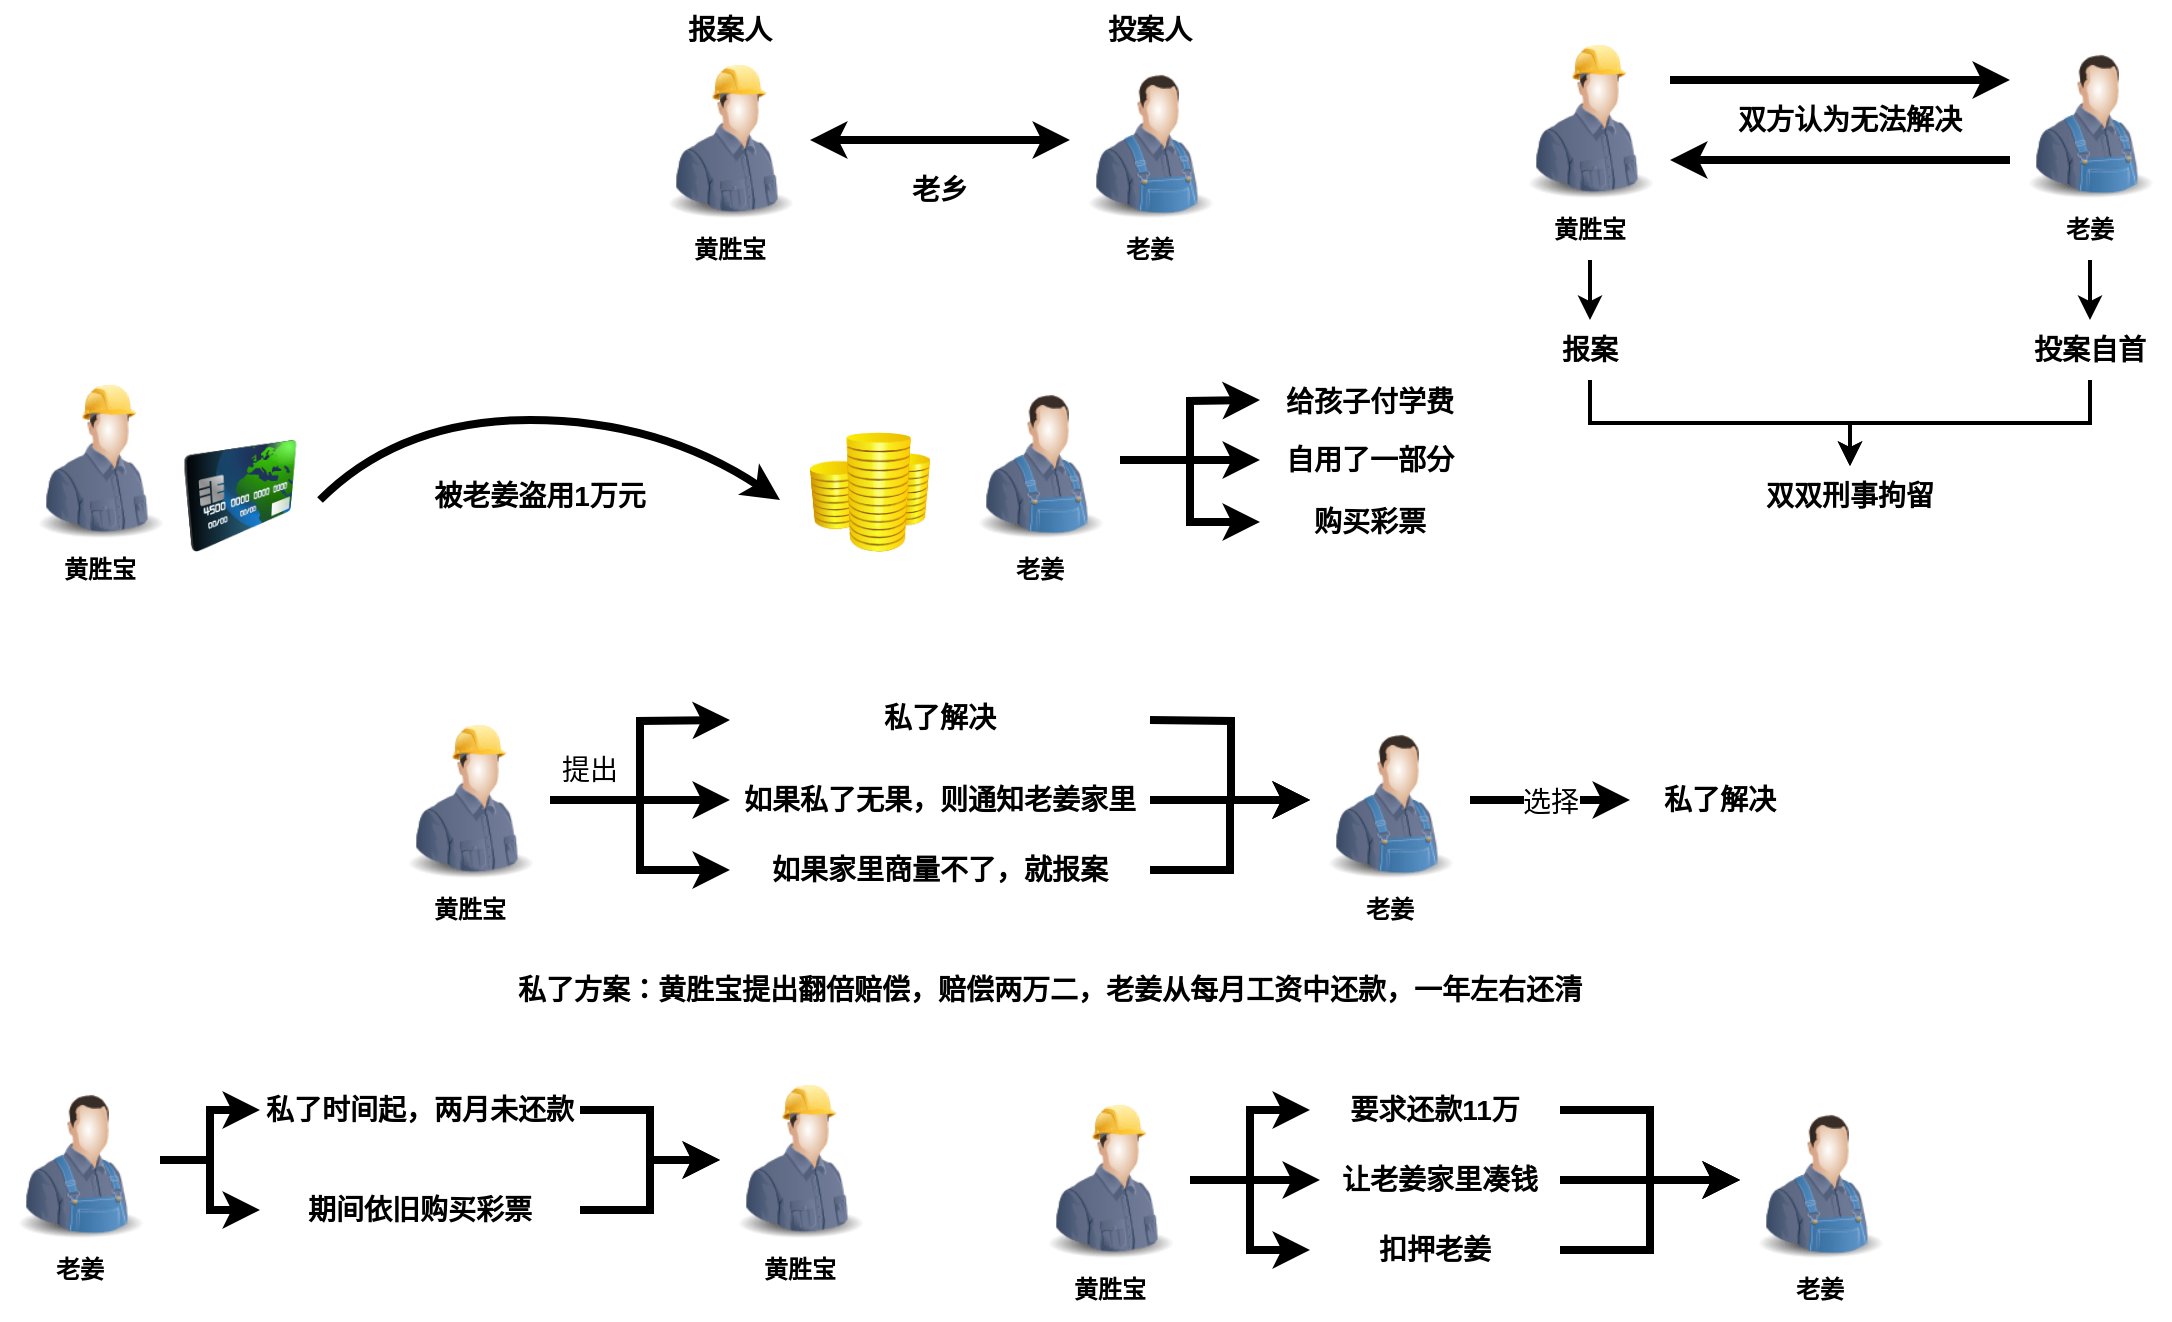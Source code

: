 <mxfile version="16.6.6" type="github">
  <diagram id="l8hXMBHkgcEJcSW0mbfh" name="Page-1">
    <mxGraphModel dx="1209" dy="674" grid="1" gridSize="10" guides="1" tooltips="1" connect="1" arrows="1" fold="1" page="1" pageScale="1" pageWidth="1169" pageHeight="827" math="0" shadow="0">
      <root>
        <mxCell id="0" />
        <mxCell id="1" parent="0" />
        <mxCell id="5A9_0jNDjgK6yw7EoS0J-35" style="edgeStyle=orthogonalEdgeStyle;rounded=0;orthogonalLoop=1;jettySize=auto;html=1;exitX=1;exitY=0.5;exitDx=0;exitDy=0;fontSize=14;startArrow=classic;startFill=1;endArrow=classic;endFill=1;strokeWidth=4;" edge="1" parent="1" source="5A9_0jNDjgK6yw7EoS0J-4" target="5A9_0jNDjgK6yw7EoS0J-5">
          <mxGeometry relative="1" as="geometry" />
        </mxCell>
        <mxCell id="5A9_0jNDjgK6yw7EoS0J-4" value="" style="image;html=1;image=img/lib/clip_art/people/Construction_Worker_Man_128x128.png" vertex="1" parent="1">
          <mxGeometry x="350" y="40" width="80" height="80" as="geometry" />
        </mxCell>
        <mxCell id="5A9_0jNDjgK6yw7EoS0J-5" value="" style="image;html=1;image=img/lib/clip_art/people/Farmer_Man_128x128.png" vertex="1" parent="1">
          <mxGeometry x="560" y="40" width="80" height="80" as="geometry" />
        </mxCell>
        <mxCell id="5A9_0jNDjgK6yw7EoS0J-6" value="&lt;b&gt;黄胜宝&lt;/b&gt;" style="text;html=1;strokeColor=none;fillColor=none;align=center;verticalAlign=middle;whiteSpace=wrap;rounded=0;" vertex="1" parent="1">
          <mxGeometry x="360" y="120" width="60" height="30" as="geometry" />
        </mxCell>
        <mxCell id="5A9_0jNDjgK6yw7EoS0J-7" value="&lt;b&gt;老姜&lt;/b&gt;" style="text;html=1;strokeColor=none;fillColor=none;align=center;verticalAlign=middle;whiteSpace=wrap;rounded=0;" vertex="1" parent="1">
          <mxGeometry x="570" y="120" width="60" height="30" as="geometry" />
        </mxCell>
        <mxCell id="5A9_0jNDjgK6yw7EoS0J-8" value="&lt;b&gt;&lt;font style=&quot;font-size: 14px&quot;&gt;报案人&lt;/font&gt;&lt;/b&gt;" style="text;html=1;strokeColor=none;fillColor=none;align=center;verticalAlign=middle;whiteSpace=wrap;rounded=0;" vertex="1" parent="1">
          <mxGeometry x="360" y="10" width="60" height="30" as="geometry" />
        </mxCell>
        <mxCell id="5A9_0jNDjgK6yw7EoS0J-9" value="&lt;b&gt;&lt;font style=&quot;font-size: 14px&quot;&gt;投案人&lt;/font&gt;&lt;/b&gt;" style="text;html=1;strokeColor=none;fillColor=none;align=center;verticalAlign=middle;whiteSpace=wrap;rounded=0;" vertex="1" parent="1">
          <mxGeometry x="570" y="10" width="60" height="30" as="geometry" />
        </mxCell>
        <mxCell id="5A9_0jNDjgK6yw7EoS0J-10" value="" style="image;html=1;image=img/lib/clip_art/people/Construction_Worker_Man_128x128.png" vertex="1" parent="1">
          <mxGeometry x="35" y="200" width="80" height="80" as="geometry" />
        </mxCell>
        <mxCell id="5A9_0jNDjgK6yw7EoS0J-42" style="edgeStyle=orthogonalEdgeStyle;rounded=0;orthogonalLoop=1;jettySize=auto;html=1;exitX=1;exitY=0.5;exitDx=0;exitDy=0;fontSize=14;startArrow=none;startFill=0;endArrow=classic;endFill=1;strokeWidth=4;" edge="1" parent="1" source="5A9_0jNDjgK6yw7EoS0J-11">
          <mxGeometry relative="1" as="geometry">
            <mxPoint x="655" y="210" as="targetPoint" />
          </mxGeometry>
        </mxCell>
        <mxCell id="5A9_0jNDjgK6yw7EoS0J-44" style="edgeStyle=orthogonalEdgeStyle;rounded=0;orthogonalLoop=1;jettySize=auto;html=1;exitX=1;exitY=0.5;exitDx=0;exitDy=0;fontSize=14;startArrow=none;startFill=0;endArrow=classic;endFill=1;strokeWidth=4;" edge="1" parent="1" source="5A9_0jNDjgK6yw7EoS0J-11">
          <mxGeometry relative="1" as="geometry">
            <mxPoint x="655" y="240" as="targetPoint" />
          </mxGeometry>
        </mxCell>
        <mxCell id="5A9_0jNDjgK6yw7EoS0J-47" style="edgeStyle=orthogonalEdgeStyle;rounded=0;orthogonalLoop=1;jettySize=auto;html=1;exitX=1;exitY=0.5;exitDx=0;exitDy=0;entryX=0;entryY=0.5;entryDx=0;entryDy=0;fontSize=14;startArrow=none;startFill=0;endArrow=classic;endFill=1;strokeWidth=4;" edge="1" parent="1" source="5A9_0jNDjgK6yw7EoS0J-11" target="5A9_0jNDjgK6yw7EoS0J-46">
          <mxGeometry relative="1" as="geometry" />
        </mxCell>
        <mxCell id="5A9_0jNDjgK6yw7EoS0J-11" value="" style="image;html=1;image=img/lib/clip_art/people/Farmer_Man_128x128.png" vertex="1" parent="1">
          <mxGeometry x="505" y="200" width="80" height="80" as="geometry" />
        </mxCell>
        <mxCell id="5A9_0jNDjgK6yw7EoS0J-12" value="&lt;b&gt;黄胜宝&lt;/b&gt;" style="text;html=1;strokeColor=none;fillColor=none;align=center;verticalAlign=middle;whiteSpace=wrap;rounded=0;" vertex="1" parent="1">
          <mxGeometry x="45" y="280" width="60" height="30" as="geometry" />
        </mxCell>
        <mxCell id="5A9_0jNDjgK6yw7EoS0J-13" value="&lt;b&gt;老姜&lt;/b&gt;" style="text;html=1;strokeColor=none;fillColor=none;align=center;verticalAlign=middle;whiteSpace=wrap;rounded=0;" vertex="1" parent="1">
          <mxGeometry x="515" y="280" width="60" height="30" as="geometry" />
        </mxCell>
        <mxCell id="5A9_0jNDjgK6yw7EoS0J-14" value="" style="image;html=1;image=img/lib/clip_art/finance/Credit_Card_128x128.png;fontSize=14;" vertex="1" parent="1">
          <mxGeometry x="105" y="230" width="80" height="56" as="geometry" />
        </mxCell>
        <mxCell id="5A9_0jNDjgK6yw7EoS0J-15" value="" style="image;html=1;image=img/lib/clip_art/finance/Coins_128x128.png;fontSize=14;" vertex="1" parent="1">
          <mxGeometry x="425" y="226" width="70" height="60" as="geometry" />
        </mxCell>
        <mxCell id="5A9_0jNDjgK6yw7EoS0J-17" value="" style="curved=1;endArrow=classic;html=1;rounded=0;fontSize=14;strokeWidth=4;" edge="1" parent="1">
          <mxGeometry width="50" height="50" relative="1" as="geometry">
            <mxPoint x="185" y="260" as="sourcePoint" />
            <mxPoint x="415" y="260" as="targetPoint" />
            <Array as="points">
              <mxPoint x="225" y="220" />
              <mxPoint x="355" y="220" />
            </Array>
          </mxGeometry>
        </mxCell>
        <mxCell id="5A9_0jNDjgK6yw7EoS0J-18" value="&lt;b&gt;被老姜盗用1万元&lt;/b&gt;" style="text;html=1;strokeColor=none;fillColor=none;align=center;verticalAlign=middle;whiteSpace=wrap;rounded=0;fontSize=14;" vertex="1" parent="1">
          <mxGeometry x="235" y="243" width="120" height="30" as="geometry" />
        </mxCell>
        <mxCell id="5A9_0jNDjgK6yw7EoS0J-21" style="edgeStyle=orthogonalEdgeStyle;rounded=0;orthogonalLoop=1;jettySize=auto;html=1;exitX=1;exitY=0.5;exitDx=0;exitDy=0;fontSize=14;strokeWidth=4;" edge="1" parent="1" source="5A9_0jNDjgK6yw7EoS0J-19">
          <mxGeometry relative="1" as="geometry">
            <mxPoint x="390" y="370" as="targetPoint" />
          </mxGeometry>
        </mxCell>
        <mxCell id="5A9_0jNDjgK6yw7EoS0J-25" style="edgeStyle=orthogonalEdgeStyle;rounded=0;orthogonalLoop=1;jettySize=auto;html=1;exitX=1;exitY=0.5;exitDx=0;exitDy=0;entryX=0;entryY=0.5;entryDx=0;entryDy=0;fontSize=14;strokeWidth=4;" edge="1" parent="1" source="5A9_0jNDjgK6yw7EoS0J-19" target="5A9_0jNDjgK6yw7EoS0J-23">
          <mxGeometry relative="1" as="geometry" />
        </mxCell>
        <mxCell id="5A9_0jNDjgK6yw7EoS0J-26" style="edgeStyle=orthogonalEdgeStyle;rounded=0;orthogonalLoop=1;jettySize=auto;html=1;exitX=1;exitY=0.5;exitDx=0;exitDy=0;entryX=0;entryY=0.5;entryDx=0;entryDy=0;fontSize=14;strokeWidth=4;" edge="1" parent="1" source="5A9_0jNDjgK6yw7EoS0J-19" target="5A9_0jNDjgK6yw7EoS0J-24">
          <mxGeometry relative="1" as="geometry" />
        </mxCell>
        <mxCell id="5A9_0jNDjgK6yw7EoS0J-19" value="" style="image;html=1;image=img/lib/clip_art/people/Construction_Worker_Man_128x128.png" vertex="1" parent="1">
          <mxGeometry x="220" y="370" width="80" height="80" as="geometry" />
        </mxCell>
        <mxCell id="5A9_0jNDjgK6yw7EoS0J-20" value="&lt;b&gt;黄胜宝&lt;/b&gt;" style="text;html=1;strokeColor=none;fillColor=none;align=center;verticalAlign=middle;whiteSpace=wrap;rounded=0;" vertex="1" parent="1">
          <mxGeometry x="230" y="450" width="60" height="30" as="geometry" />
        </mxCell>
        <mxCell id="5A9_0jNDjgK6yw7EoS0J-22" value="&lt;b&gt;私了解决&lt;/b&gt;" style="text;html=1;strokeColor=none;fillColor=none;align=center;verticalAlign=middle;whiteSpace=wrap;rounded=0;fontSize=14;" vertex="1" parent="1">
          <mxGeometry x="465" y="354" width="60" height="30" as="geometry" />
        </mxCell>
        <mxCell id="5A9_0jNDjgK6yw7EoS0J-23" value="&lt;b&gt;如果私了无果，则通知老姜家里&lt;/b&gt;" style="text;html=1;strokeColor=none;fillColor=none;align=center;verticalAlign=middle;whiteSpace=wrap;rounded=0;fontSize=14;" vertex="1" parent="1">
          <mxGeometry x="390" y="395" width="210" height="30" as="geometry" />
        </mxCell>
        <mxCell id="5A9_0jNDjgK6yw7EoS0J-24" value="&lt;b&gt;如果家里商量不了，就报案&lt;/b&gt;" style="text;html=1;strokeColor=none;fillColor=none;align=center;verticalAlign=middle;whiteSpace=wrap;rounded=0;fontSize=14;" vertex="1" parent="1">
          <mxGeometry x="390" y="430" width="210" height="30" as="geometry" />
        </mxCell>
        <mxCell id="5A9_0jNDjgK6yw7EoS0J-30" style="edgeStyle=orthogonalEdgeStyle;rounded=0;orthogonalLoop=1;jettySize=auto;html=1;exitX=0;exitY=0.5;exitDx=0;exitDy=0;entryX=1;entryY=0.5;entryDx=0;entryDy=0;fontSize=14;strokeWidth=4;startArrow=classic;startFill=1;endArrow=none;endFill=0;" edge="1" parent="1" source="5A9_0jNDjgK6yw7EoS0J-27" target="5A9_0jNDjgK6yw7EoS0J-23">
          <mxGeometry relative="1" as="geometry" />
        </mxCell>
        <mxCell id="5A9_0jNDjgK6yw7EoS0J-31" style="edgeStyle=orthogonalEdgeStyle;rounded=0;orthogonalLoop=1;jettySize=auto;html=1;exitX=0;exitY=0.5;exitDx=0;exitDy=0;entryX=1;entryY=0.5;entryDx=0;entryDy=0;fontSize=14;strokeWidth=4;startArrow=classic;startFill=1;endArrow=none;endFill=0;" edge="1" parent="1" source="5A9_0jNDjgK6yw7EoS0J-27" target="5A9_0jNDjgK6yw7EoS0J-24">
          <mxGeometry relative="1" as="geometry" />
        </mxCell>
        <mxCell id="5A9_0jNDjgK6yw7EoS0J-32" style="edgeStyle=orthogonalEdgeStyle;rounded=0;orthogonalLoop=1;jettySize=auto;html=1;exitX=0;exitY=0.5;exitDx=0;exitDy=0;fontSize=14;strokeWidth=4;startArrow=classic;startFill=1;endArrow=none;endFill=0;" edge="1" parent="1" source="5A9_0jNDjgK6yw7EoS0J-27">
          <mxGeometry relative="1" as="geometry">
            <mxPoint x="600" y="370" as="targetPoint" />
          </mxGeometry>
        </mxCell>
        <mxCell id="5A9_0jNDjgK6yw7EoS0J-37" value="选择" style="edgeStyle=orthogonalEdgeStyle;rounded=0;orthogonalLoop=1;jettySize=auto;html=1;fontSize=14;startArrow=none;startFill=0;endArrow=classic;endFill=1;strokeWidth=4;" edge="1" parent="1" source="5A9_0jNDjgK6yw7EoS0J-27">
          <mxGeometry relative="1" as="geometry">
            <mxPoint x="840" y="410" as="targetPoint" />
          </mxGeometry>
        </mxCell>
        <mxCell id="5A9_0jNDjgK6yw7EoS0J-27" value="" style="image;html=1;image=img/lib/clip_art/people/Farmer_Man_128x128.png" vertex="1" parent="1">
          <mxGeometry x="680" y="370" width="80" height="80" as="geometry" />
        </mxCell>
        <mxCell id="5A9_0jNDjgK6yw7EoS0J-28" value="&lt;b&gt;老姜&lt;/b&gt;" style="text;html=1;strokeColor=none;fillColor=none;align=center;verticalAlign=middle;whiteSpace=wrap;rounded=0;" vertex="1" parent="1">
          <mxGeometry x="690" y="450" width="60" height="30" as="geometry" />
        </mxCell>
        <mxCell id="5A9_0jNDjgK6yw7EoS0J-36" value="&lt;b&gt;老乡&lt;/b&gt;" style="text;html=1;strokeColor=none;fillColor=none;align=center;verticalAlign=middle;whiteSpace=wrap;rounded=0;fontSize=14;" vertex="1" parent="1">
          <mxGeometry x="465" y="90" width="60" height="30" as="geometry" />
        </mxCell>
        <mxCell id="5A9_0jNDjgK6yw7EoS0J-39" value="&lt;b&gt;私了解决&lt;/b&gt;" style="text;html=1;strokeColor=none;fillColor=none;align=center;verticalAlign=middle;whiteSpace=wrap;rounded=0;fontSize=14;" vertex="1" parent="1">
          <mxGeometry x="840" y="395" width="90" height="30" as="geometry" />
        </mxCell>
        <mxCell id="5A9_0jNDjgK6yw7EoS0J-40" value="提出" style="text;html=1;strokeColor=none;fillColor=none;align=center;verticalAlign=middle;whiteSpace=wrap;rounded=0;fontSize=14;" vertex="1" parent="1">
          <mxGeometry x="290" y="380" width="60" height="30" as="geometry" />
        </mxCell>
        <mxCell id="5A9_0jNDjgK6yw7EoS0J-41" value="&lt;b&gt;私了方案：黄胜宝提出翻倍赔偿，赔偿两万二，老姜从每月工资中还款，一年左右还清&lt;/b&gt;" style="text;html=1;strokeColor=none;fillColor=none;align=center;verticalAlign=middle;whiteSpace=wrap;rounded=0;fontSize=14;" vertex="1" parent="1">
          <mxGeometry x="250" y="490" width="600" height="30" as="geometry" />
        </mxCell>
        <mxCell id="5A9_0jNDjgK6yw7EoS0J-43" value="&lt;b&gt;给孩子付学费&lt;/b&gt;" style="text;html=1;strokeColor=none;fillColor=none;align=center;verticalAlign=middle;whiteSpace=wrap;rounded=0;fontSize=14;" vertex="1" parent="1">
          <mxGeometry x="655" y="196" width="110" height="30" as="geometry" />
        </mxCell>
        <mxCell id="5A9_0jNDjgK6yw7EoS0J-45" value="&lt;b&gt;自用了一部分&lt;/b&gt;" style="text;html=1;strokeColor=none;fillColor=none;align=center;verticalAlign=middle;whiteSpace=wrap;rounded=0;fontSize=14;" vertex="1" parent="1">
          <mxGeometry x="655" y="225" width="110" height="30" as="geometry" />
        </mxCell>
        <mxCell id="5A9_0jNDjgK6yw7EoS0J-46" value="&lt;b&gt;购买彩票&lt;/b&gt;" style="text;html=1;strokeColor=none;fillColor=none;align=center;verticalAlign=middle;whiteSpace=wrap;rounded=0;fontSize=14;" vertex="1" parent="1">
          <mxGeometry x="655" y="256" width="110" height="30" as="geometry" />
        </mxCell>
        <mxCell id="5A9_0jNDjgK6yw7EoS0J-48" value="" style="image;html=1;image=img/lib/clip_art/people/Construction_Worker_Man_128x128.png" vertex="1" parent="1">
          <mxGeometry x="385" y="550" width="80" height="80" as="geometry" />
        </mxCell>
        <mxCell id="5A9_0jNDjgK6yw7EoS0J-49" value="&lt;b&gt;黄胜宝&lt;/b&gt;" style="text;html=1;strokeColor=none;fillColor=none;align=center;verticalAlign=middle;whiteSpace=wrap;rounded=0;" vertex="1" parent="1">
          <mxGeometry x="395" y="630" width="60" height="30" as="geometry" />
        </mxCell>
        <mxCell id="5A9_0jNDjgK6yw7EoS0J-54" style="edgeStyle=orthogonalEdgeStyle;rounded=0;orthogonalLoop=1;jettySize=auto;html=1;exitX=1;exitY=0.5;exitDx=0;exitDy=0;fontSize=14;startArrow=none;startFill=0;endArrow=classic;endFill=1;strokeWidth=4;" edge="1" parent="1" source="5A9_0jNDjgK6yw7EoS0J-50" target="5A9_0jNDjgK6yw7EoS0J-52">
          <mxGeometry relative="1" as="geometry" />
        </mxCell>
        <mxCell id="5A9_0jNDjgK6yw7EoS0J-55" style="edgeStyle=orthogonalEdgeStyle;rounded=0;orthogonalLoop=1;jettySize=auto;html=1;exitX=1;exitY=0.5;exitDx=0;exitDy=0;fontSize=14;startArrow=none;startFill=0;endArrow=classic;endFill=1;strokeWidth=4;" edge="1" parent="1" source="5A9_0jNDjgK6yw7EoS0J-50" target="5A9_0jNDjgK6yw7EoS0J-53">
          <mxGeometry relative="1" as="geometry" />
        </mxCell>
        <mxCell id="5A9_0jNDjgK6yw7EoS0J-50" value="" style="image;html=1;image=img/lib/clip_art/people/Farmer_Man_128x128.png" vertex="1" parent="1">
          <mxGeometry x="25" y="550" width="80" height="80" as="geometry" />
        </mxCell>
        <mxCell id="5A9_0jNDjgK6yw7EoS0J-51" value="&lt;b&gt;老姜&lt;/b&gt;" style="text;html=1;strokeColor=none;fillColor=none;align=center;verticalAlign=middle;whiteSpace=wrap;rounded=0;" vertex="1" parent="1">
          <mxGeometry x="35" y="630" width="60" height="30" as="geometry" />
        </mxCell>
        <mxCell id="5A9_0jNDjgK6yw7EoS0J-56" style="edgeStyle=orthogonalEdgeStyle;rounded=0;orthogonalLoop=1;jettySize=auto;html=1;exitX=1;exitY=0.5;exitDx=0;exitDy=0;fontSize=14;startArrow=none;startFill=0;endArrow=classic;endFill=1;strokeWidth=4;" edge="1" parent="1" source="5A9_0jNDjgK6yw7EoS0J-52" target="5A9_0jNDjgK6yw7EoS0J-48">
          <mxGeometry relative="1" as="geometry" />
        </mxCell>
        <mxCell id="5A9_0jNDjgK6yw7EoS0J-52" value="&lt;b&gt;私了时间起，两月未还款&lt;/b&gt;" style="text;html=1;strokeColor=none;fillColor=none;align=center;verticalAlign=middle;whiteSpace=wrap;rounded=0;fontSize=14;" vertex="1" parent="1">
          <mxGeometry x="155" y="550" width="160" height="30" as="geometry" />
        </mxCell>
        <mxCell id="5A9_0jNDjgK6yw7EoS0J-57" style="edgeStyle=orthogonalEdgeStyle;rounded=0;orthogonalLoop=1;jettySize=auto;html=1;exitX=1;exitY=0.5;exitDx=0;exitDy=0;fontSize=14;startArrow=none;startFill=0;endArrow=classic;endFill=1;strokeWidth=4;" edge="1" parent="1" source="5A9_0jNDjgK6yw7EoS0J-53" target="5A9_0jNDjgK6yw7EoS0J-48">
          <mxGeometry relative="1" as="geometry" />
        </mxCell>
        <mxCell id="5A9_0jNDjgK6yw7EoS0J-53" value="&lt;b&gt;期间依旧购买彩票&lt;/b&gt;" style="text;html=1;strokeColor=none;fillColor=none;align=center;verticalAlign=middle;whiteSpace=wrap;rounded=0;fontSize=14;" vertex="1" parent="1">
          <mxGeometry x="155" y="600" width="160" height="30" as="geometry" />
        </mxCell>
        <mxCell id="5A9_0jNDjgK6yw7EoS0J-65" style="edgeStyle=orthogonalEdgeStyle;rounded=0;orthogonalLoop=1;jettySize=auto;html=1;fontSize=14;startArrow=none;startFill=0;endArrow=classic;endFill=1;strokeWidth=4;" edge="1" parent="1" source="5A9_0jNDjgK6yw7EoS0J-58" target="5A9_0jNDjgK6yw7EoS0J-62">
          <mxGeometry relative="1" as="geometry" />
        </mxCell>
        <mxCell id="5A9_0jNDjgK6yw7EoS0J-66" style="edgeStyle=orthogonalEdgeStyle;rounded=0;orthogonalLoop=1;jettySize=auto;html=1;exitX=1;exitY=0.5;exitDx=0;exitDy=0;fontSize=14;startArrow=none;startFill=0;endArrow=classic;endFill=1;strokeWidth=4;" edge="1" parent="1" source="5A9_0jNDjgK6yw7EoS0J-58" target="5A9_0jNDjgK6yw7EoS0J-63">
          <mxGeometry relative="1" as="geometry" />
        </mxCell>
        <mxCell id="5A9_0jNDjgK6yw7EoS0J-67" style="edgeStyle=orthogonalEdgeStyle;rounded=0;orthogonalLoop=1;jettySize=auto;html=1;exitX=1;exitY=0.5;exitDx=0;exitDy=0;entryX=0;entryY=0.5;entryDx=0;entryDy=0;fontSize=14;startArrow=none;startFill=0;endArrow=classic;endFill=1;strokeWidth=4;" edge="1" parent="1" source="5A9_0jNDjgK6yw7EoS0J-58" target="5A9_0jNDjgK6yw7EoS0J-64">
          <mxGeometry relative="1" as="geometry" />
        </mxCell>
        <mxCell id="5A9_0jNDjgK6yw7EoS0J-58" value="" style="image;html=1;image=img/lib/clip_art/people/Construction_Worker_Man_128x128.png" vertex="1" parent="1">
          <mxGeometry x="540" y="560" width="80" height="80" as="geometry" />
        </mxCell>
        <mxCell id="5A9_0jNDjgK6yw7EoS0J-59" value="&lt;b&gt;黄胜宝&lt;/b&gt;" style="text;html=1;strokeColor=none;fillColor=none;align=center;verticalAlign=middle;whiteSpace=wrap;rounded=0;" vertex="1" parent="1">
          <mxGeometry x="550" y="640" width="60" height="30" as="geometry" />
        </mxCell>
        <mxCell id="5A9_0jNDjgK6yw7EoS0J-60" value="" style="image;html=1;image=img/lib/clip_art/people/Farmer_Man_128x128.png" vertex="1" parent="1">
          <mxGeometry x="895" y="560" width="80" height="80" as="geometry" />
        </mxCell>
        <mxCell id="5A9_0jNDjgK6yw7EoS0J-61" value="&lt;b&gt;老姜&lt;/b&gt;" style="text;html=1;strokeColor=none;fillColor=none;align=center;verticalAlign=middle;whiteSpace=wrap;rounded=0;" vertex="1" parent="1">
          <mxGeometry x="905" y="640" width="60" height="30" as="geometry" />
        </mxCell>
        <mxCell id="5A9_0jNDjgK6yw7EoS0J-68" style="edgeStyle=orthogonalEdgeStyle;rounded=0;orthogonalLoop=1;jettySize=auto;html=1;exitX=1;exitY=0.5;exitDx=0;exitDy=0;entryX=0;entryY=0.5;entryDx=0;entryDy=0;fontSize=14;startArrow=none;startFill=0;endArrow=classic;endFill=1;strokeWidth=4;" edge="1" parent="1" source="5A9_0jNDjgK6yw7EoS0J-62" target="5A9_0jNDjgK6yw7EoS0J-60">
          <mxGeometry relative="1" as="geometry" />
        </mxCell>
        <mxCell id="5A9_0jNDjgK6yw7EoS0J-62" value="&lt;b&gt;要求还款11万&lt;/b&gt;" style="text;html=1;strokeColor=none;fillColor=none;align=center;verticalAlign=middle;whiteSpace=wrap;rounded=0;fontSize=14;" vertex="1" parent="1">
          <mxGeometry x="680" y="550" width="125" height="30" as="geometry" />
        </mxCell>
        <mxCell id="5A9_0jNDjgK6yw7EoS0J-69" style="edgeStyle=orthogonalEdgeStyle;rounded=0;orthogonalLoop=1;jettySize=auto;html=1;exitX=1;exitY=0.5;exitDx=0;exitDy=0;entryX=0;entryY=0.5;entryDx=0;entryDy=0;fontSize=14;startArrow=none;startFill=0;endArrow=classic;endFill=1;strokeWidth=4;" edge="1" parent="1" source="5A9_0jNDjgK6yw7EoS0J-63" target="5A9_0jNDjgK6yw7EoS0J-60">
          <mxGeometry relative="1" as="geometry" />
        </mxCell>
        <mxCell id="5A9_0jNDjgK6yw7EoS0J-63" value="&lt;b&gt;让老姜家里凑钱&lt;/b&gt;" style="text;html=1;strokeColor=none;fillColor=none;align=center;verticalAlign=middle;whiteSpace=wrap;rounded=0;fontSize=14;" vertex="1" parent="1">
          <mxGeometry x="685" y="585" width="120" height="30" as="geometry" />
        </mxCell>
        <mxCell id="5A9_0jNDjgK6yw7EoS0J-70" style="edgeStyle=orthogonalEdgeStyle;rounded=0;orthogonalLoop=1;jettySize=auto;html=1;exitX=1;exitY=0.5;exitDx=0;exitDy=0;entryX=0;entryY=0.5;entryDx=0;entryDy=0;fontSize=14;startArrow=none;startFill=0;endArrow=classic;endFill=1;strokeWidth=4;" edge="1" parent="1" source="5A9_0jNDjgK6yw7EoS0J-64" target="5A9_0jNDjgK6yw7EoS0J-60">
          <mxGeometry relative="1" as="geometry" />
        </mxCell>
        <mxCell id="5A9_0jNDjgK6yw7EoS0J-64" value="&lt;b&gt;扣押老姜&lt;/b&gt;" style="text;html=1;strokeColor=none;fillColor=none;align=center;verticalAlign=middle;whiteSpace=wrap;rounded=0;fontSize=14;" vertex="1" parent="1">
          <mxGeometry x="680" y="620" width="125" height="30" as="geometry" />
        </mxCell>
        <mxCell id="5A9_0jNDjgK6yw7EoS0J-77" style="edgeStyle=orthogonalEdgeStyle;rounded=0;orthogonalLoop=1;jettySize=auto;html=1;exitX=1;exitY=0.25;exitDx=0;exitDy=0;entryX=0;entryY=0.25;entryDx=0;entryDy=0;fontSize=14;startArrow=none;startFill=0;endArrow=classic;endFill=1;strokeWidth=4;" edge="1" parent="1" source="5A9_0jNDjgK6yw7EoS0J-72" target="5A9_0jNDjgK6yw7EoS0J-74">
          <mxGeometry relative="1" as="geometry" />
        </mxCell>
        <mxCell id="5A9_0jNDjgK6yw7EoS0J-72" value="" style="image;html=1;image=img/lib/clip_art/people/Construction_Worker_Man_128x128.png" vertex="1" parent="1">
          <mxGeometry x="780" y="30" width="80" height="80" as="geometry" />
        </mxCell>
        <mxCell id="5A9_0jNDjgK6yw7EoS0J-82" style="edgeStyle=orthogonalEdgeStyle;rounded=0;orthogonalLoop=1;jettySize=auto;html=1;exitX=0.5;exitY=1;exitDx=0;exitDy=0;fontSize=14;startArrow=none;startFill=0;endArrow=classic;endFill=1;strokeWidth=2;" edge="1" parent="1" source="5A9_0jNDjgK6yw7EoS0J-73" target="5A9_0jNDjgK6yw7EoS0J-80">
          <mxGeometry relative="1" as="geometry" />
        </mxCell>
        <mxCell id="5A9_0jNDjgK6yw7EoS0J-73" value="&lt;b&gt;黄胜宝&lt;/b&gt;" style="text;html=1;strokeColor=none;fillColor=none;align=center;verticalAlign=middle;whiteSpace=wrap;rounded=0;" vertex="1" parent="1">
          <mxGeometry x="790" y="110" width="60" height="30" as="geometry" />
        </mxCell>
        <mxCell id="5A9_0jNDjgK6yw7EoS0J-78" style="edgeStyle=orthogonalEdgeStyle;rounded=0;orthogonalLoop=1;jettySize=auto;html=1;exitX=0;exitY=0.75;exitDx=0;exitDy=0;entryX=1;entryY=0.75;entryDx=0;entryDy=0;fontSize=14;startArrow=none;startFill=0;endArrow=classic;endFill=1;strokeWidth=4;" edge="1" parent="1" source="5A9_0jNDjgK6yw7EoS0J-74" target="5A9_0jNDjgK6yw7EoS0J-72">
          <mxGeometry relative="1" as="geometry" />
        </mxCell>
        <mxCell id="5A9_0jNDjgK6yw7EoS0J-74" value="" style="image;html=1;image=img/lib/clip_art/people/Farmer_Man_128x128.png" vertex="1" parent="1">
          <mxGeometry x="1030" y="30" width="80" height="80" as="geometry" />
        </mxCell>
        <mxCell id="5A9_0jNDjgK6yw7EoS0J-83" style="edgeStyle=orthogonalEdgeStyle;rounded=0;orthogonalLoop=1;jettySize=auto;html=1;exitX=0.5;exitY=1;exitDx=0;exitDy=0;entryX=0.5;entryY=0;entryDx=0;entryDy=0;fontSize=14;startArrow=none;startFill=0;endArrow=classic;endFill=1;strokeWidth=2;" edge="1" parent="1" source="5A9_0jNDjgK6yw7EoS0J-75" target="5A9_0jNDjgK6yw7EoS0J-81">
          <mxGeometry relative="1" as="geometry" />
        </mxCell>
        <mxCell id="5A9_0jNDjgK6yw7EoS0J-75" value="&lt;b&gt;老姜&lt;/b&gt;" style="text;html=1;strokeColor=none;fillColor=none;align=center;verticalAlign=middle;whiteSpace=wrap;rounded=0;" vertex="1" parent="1">
          <mxGeometry x="1040" y="110" width="60" height="30" as="geometry" />
        </mxCell>
        <mxCell id="5A9_0jNDjgK6yw7EoS0J-79" value="&lt;b&gt;双方认为无法解决&lt;/b&gt;" style="text;html=1;strokeColor=none;fillColor=none;align=center;verticalAlign=middle;whiteSpace=wrap;rounded=0;fontSize=14;" vertex="1" parent="1">
          <mxGeometry x="885" y="55" width="130" height="30" as="geometry" />
        </mxCell>
        <mxCell id="5A9_0jNDjgK6yw7EoS0J-85" style="edgeStyle=orthogonalEdgeStyle;rounded=0;orthogonalLoop=1;jettySize=auto;html=1;exitX=0.5;exitY=1;exitDx=0;exitDy=0;entryX=0.5;entryY=0;entryDx=0;entryDy=0;fontSize=14;startArrow=none;startFill=0;endArrow=classic;endFill=1;strokeWidth=2;" edge="1" parent="1" source="5A9_0jNDjgK6yw7EoS0J-80" target="5A9_0jNDjgK6yw7EoS0J-84">
          <mxGeometry relative="1" as="geometry" />
        </mxCell>
        <mxCell id="5A9_0jNDjgK6yw7EoS0J-80" value="&lt;b&gt;报案&lt;/b&gt;" style="text;html=1;strokeColor=none;fillColor=none;align=center;verticalAlign=middle;whiteSpace=wrap;rounded=0;fontSize=14;" vertex="1" parent="1">
          <mxGeometry x="790" y="170" width="60" height="30" as="geometry" />
        </mxCell>
        <mxCell id="5A9_0jNDjgK6yw7EoS0J-86" style="edgeStyle=orthogonalEdgeStyle;rounded=0;orthogonalLoop=1;jettySize=auto;html=1;exitX=0.5;exitY=1;exitDx=0;exitDy=0;entryX=0.5;entryY=0;entryDx=0;entryDy=0;fontSize=14;startArrow=none;startFill=0;endArrow=classic;endFill=1;strokeWidth=2;" edge="1" parent="1" source="5A9_0jNDjgK6yw7EoS0J-81" target="5A9_0jNDjgK6yw7EoS0J-84">
          <mxGeometry relative="1" as="geometry" />
        </mxCell>
        <mxCell id="5A9_0jNDjgK6yw7EoS0J-81" value="&lt;b&gt;投案自首&lt;/b&gt;" style="text;html=1;strokeColor=none;fillColor=none;align=center;verticalAlign=middle;whiteSpace=wrap;rounded=0;fontSize=14;" vertex="1" parent="1">
          <mxGeometry x="1040" y="170" width="60" height="30" as="geometry" />
        </mxCell>
        <mxCell id="5A9_0jNDjgK6yw7EoS0J-84" value="&lt;b&gt;双双刑事拘留&lt;/b&gt;" style="text;html=1;strokeColor=none;fillColor=none;align=center;verticalAlign=middle;whiteSpace=wrap;rounded=0;fontSize=14;" vertex="1" parent="1">
          <mxGeometry x="885" y="243" width="130" height="30" as="geometry" />
        </mxCell>
      </root>
    </mxGraphModel>
  </diagram>
</mxfile>
